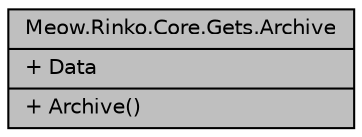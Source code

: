 digraph "Meow.Rinko.Core.Gets.Archive"
{
 // LATEX_PDF_SIZE
  edge [fontname="Helvetica",fontsize="10",labelfontname="Helvetica",labelfontsize="10"];
  node [fontname="Helvetica",fontsize="10",shape=record];
  Node1 [label="{Meow.Rinko.Core.Gets.Archive\n|+ Data\l|+ Archive()\l}",height=0.2,width=0.4,color="black", fillcolor="grey75", style="filled", fontcolor="black",tooltip="榜线最高统计"];
}
